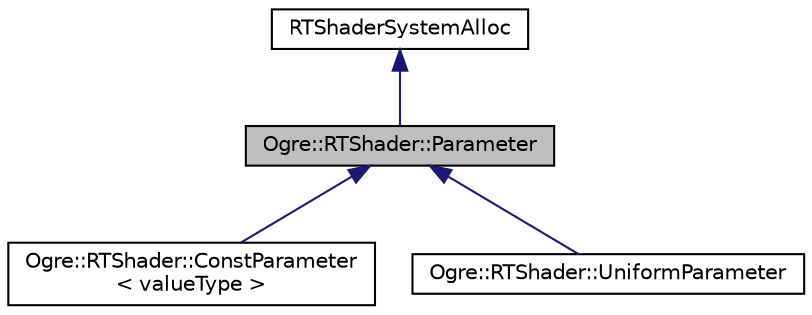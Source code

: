 digraph "Ogre::RTShader::Parameter"
{
  bgcolor="transparent";
  edge [fontname="Helvetica",fontsize="10",labelfontname="Helvetica",labelfontsize="10"];
  node [fontname="Helvetica",fontsize="10",shape=record];
  Node0 [label="Ogre::RTShader::Parameter",height=0.2,width=0.4,color="black", fillcolor="grey75", style="filled", fontcolor="black"];
  Node1 -> Node0 [dir="back",color="midnightblue",fontsize="10",style="solid",fontname="Helvetica"];
  Node1 [label="RTShaderSystemAlloc",height=0.2,width=0.4,color="black",URL="$class_ogre_1_1_allocated_object.html"];
  Node0 -> Node2 [dir="back",color="midnightblue",fontsize="10",style="solid",fontname="Helvetica"];
  Node2 [label="Ogre::RTShader::ConstParameter\l\< valueType \>",height=0.2,width=0.4,color="black",URL="$class_ogre_1_1_r_t_shader_1_1_const_parameter.html",tooltip="Helper template which is the base for our ConstParameters. "];
  Node0 -> Node3 [dir="back",color="midnightblue",fontsize="10",style="solid",fontname="Helvetica"];
  Node3 [label="Ogre::RTShader::UniformParameter",height=0.2,width=0.4,color="black",URL="$class_ogre_1_1_r_t_shader_1_1_uniform_parameter.html",tooltip="Uniform parameter class. "];
}
